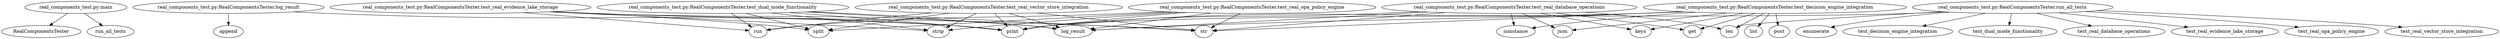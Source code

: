 digraph callgraph {
  "real_components_test.py:main" -> "RealComponentsTester";
  "real_components_test.py:main" -> "run_all_tests";
  "real_components_test.py:RealComponentsTester.log_result" -> "append";
  "real_components_test.py:RealComponentsTester.log_result" -> "print";
  "real_components_test.py:RealComponentsTester.test_real_vector_store_integration" -> "log_result";
  "real_components_test.py:RealComponentsTester.test_real_vector_store_integration" -> "print";
  "real_components_test.py:RealComponentsTester.test_real_vector_store_integration" -> "run";
  "real_components_test.py:RealComponentsTester.test_real_vector_store_integration" -> "split";
  "real_components_test.py:RealComponentsTester.test_real_vector_store_integration" -> "str";
  "real_components_test.py:RealComponentsTester.test_real_vector_store_integration" -> "strip";
  "real_components_test.py:RealComponentsTester.test_real_opa_policy_engine" -> "log_result";
  "real_components_test.py:RealComponentsTester.test_real_opa_policy_engine" -> "print";
  "real_components_test.py:RealComponentsTester.test_real_opa_policy_engine" -> "run";
  "real_components_test.py:RealComponentsTester.test_real_opa_policy_engine" -> "split";
  "real_components_test.py:RealComponentsTester.test_real_opa_policy_engine" -> "str";
  "real_components_test.py:RealComponentsTester.test_real_opa_policy_engine" -> "strip";
  "real_components_test.py:RealComponentsTester.test_real_evidence_lake_storage" -> "log_result";
  "real_components_test.py:RealComponentsTester.test_real_evidence_lake_storage" -> "print";
  "real_components_test.py:RealComponentsTester.test_real_evidence_lake_storage" -> "run";
  "real_components_test.py:RealComponentsTester.test_real_evidence_lake_storage" -> "split";
  "real_components_test.py:RealComponentsTester.test_real_evidence_lake_storage" -> "str";
  "real_components_test.py:RealComponentsTester.test_real_evidence_lake_storage" -> "strip";
  "real_components_test.py:RealComponentsTester.test_real_database_operations" -> "get";
  "real_components_test.py:RealComponentsTester.test_real_database_operations" -> "isinstance";
  "real_components_test.py:RealComponentsTester.test_real_database_operations" -> "json";
  "real_components_test.py:RealComponentsTester.test_real_database_operations" -> "keys";
  "real_components_test.py:RealComponentsTester.test_real_database_operations" -> "len";
  "real_components_test.py:RealComponentsTester.test_real_database_operations" -> "log_result";
  "real_components_test.py:RealComponentsTester.test_real_database_operations" -> "print";
  "real_components_test.py:RealComponentsTester.test_real_database_operations" -> "str";
  "real_components_test.py:RealComponentsTester.test_decision_engine_integration" -> "get";
  "real_components_test.py:RealComponentsTester.test_decision_engine_integration" -> "isinstance";
  "real_components_test.py:RealComponentsTester.test_decision_engine_integration" -> "json";
  "real_components_test.py:RealComponentsTester.test_decision_engine_integration" -> "keys";
  "real_components_test.py:RealComponentsTester.test_decision_engine_integration" -> "len";
  "real_components_test.py:RealComponentsTester.test_decision_engine_integration" -> "list";
  "real_components_test.py:RealComponentsTester.test_decision_engine_integration" -> "log_result";
  "real_components_test.py:RealComponentsTester.test_decision_engine_integration" -> "post";
  "real_components_test.py:RealComponentsTester.test_decision_engine_integration" -> "print";
  "real_components_test.py:RealComponentsTester.test_decision_engine_integration" -> "str";
  "real_components_test.py:RealComponentsTester.test_dual_mode_functionality" -> "log_result";
  "real_components_test.py:RealComponentsTester.test_dual_mode_functionality" -> "print";
  "real_components_test.py:RealComponentsTester.test_dual_mode_functionality" -> "run";
  "real_components_test.py:RealComponentsTester.test_dual_mode_functionality" -> "split";
  "real_components_test.py:RealComponentsTester.test_dual_mode_functionality" -> "str";
  "real_components_test.py:RealComponentsTester.test_dual_mode_functionality" -> "strip";
  "real_components_test.py:RealComponentsTester.run_all_tests" -> "enumerate";
  "real_components_test.py:RealComponentsTester.run_all_tests" -> "len";
  "real_components_test.py:RealComponentsTester.run_all_tests" -> "print";
  "real_components_test.py:RealComponentsTester.run_all_tests" -> "test_decision_engine_integration";
  "real_components_test.py:RealComponentsTester.run_all_tests" -> "test_dual_mode_functionality";
  "real_components_test.py:RealComponentsTester.run_all_tests" -> "test_real_database_operations";
  "real_components_test.py:RealComponentsTester.run_all_tests" -> "test_real_evidence_lake_storage";
  "real_components_test.py:RealComponentsTester.run_all_tests" -> "test_real_opa_policy_engine";
  "real_components_test.py:RealComponentsTester.run_all_tests" -> "test_real_vector_store_integration";
}
